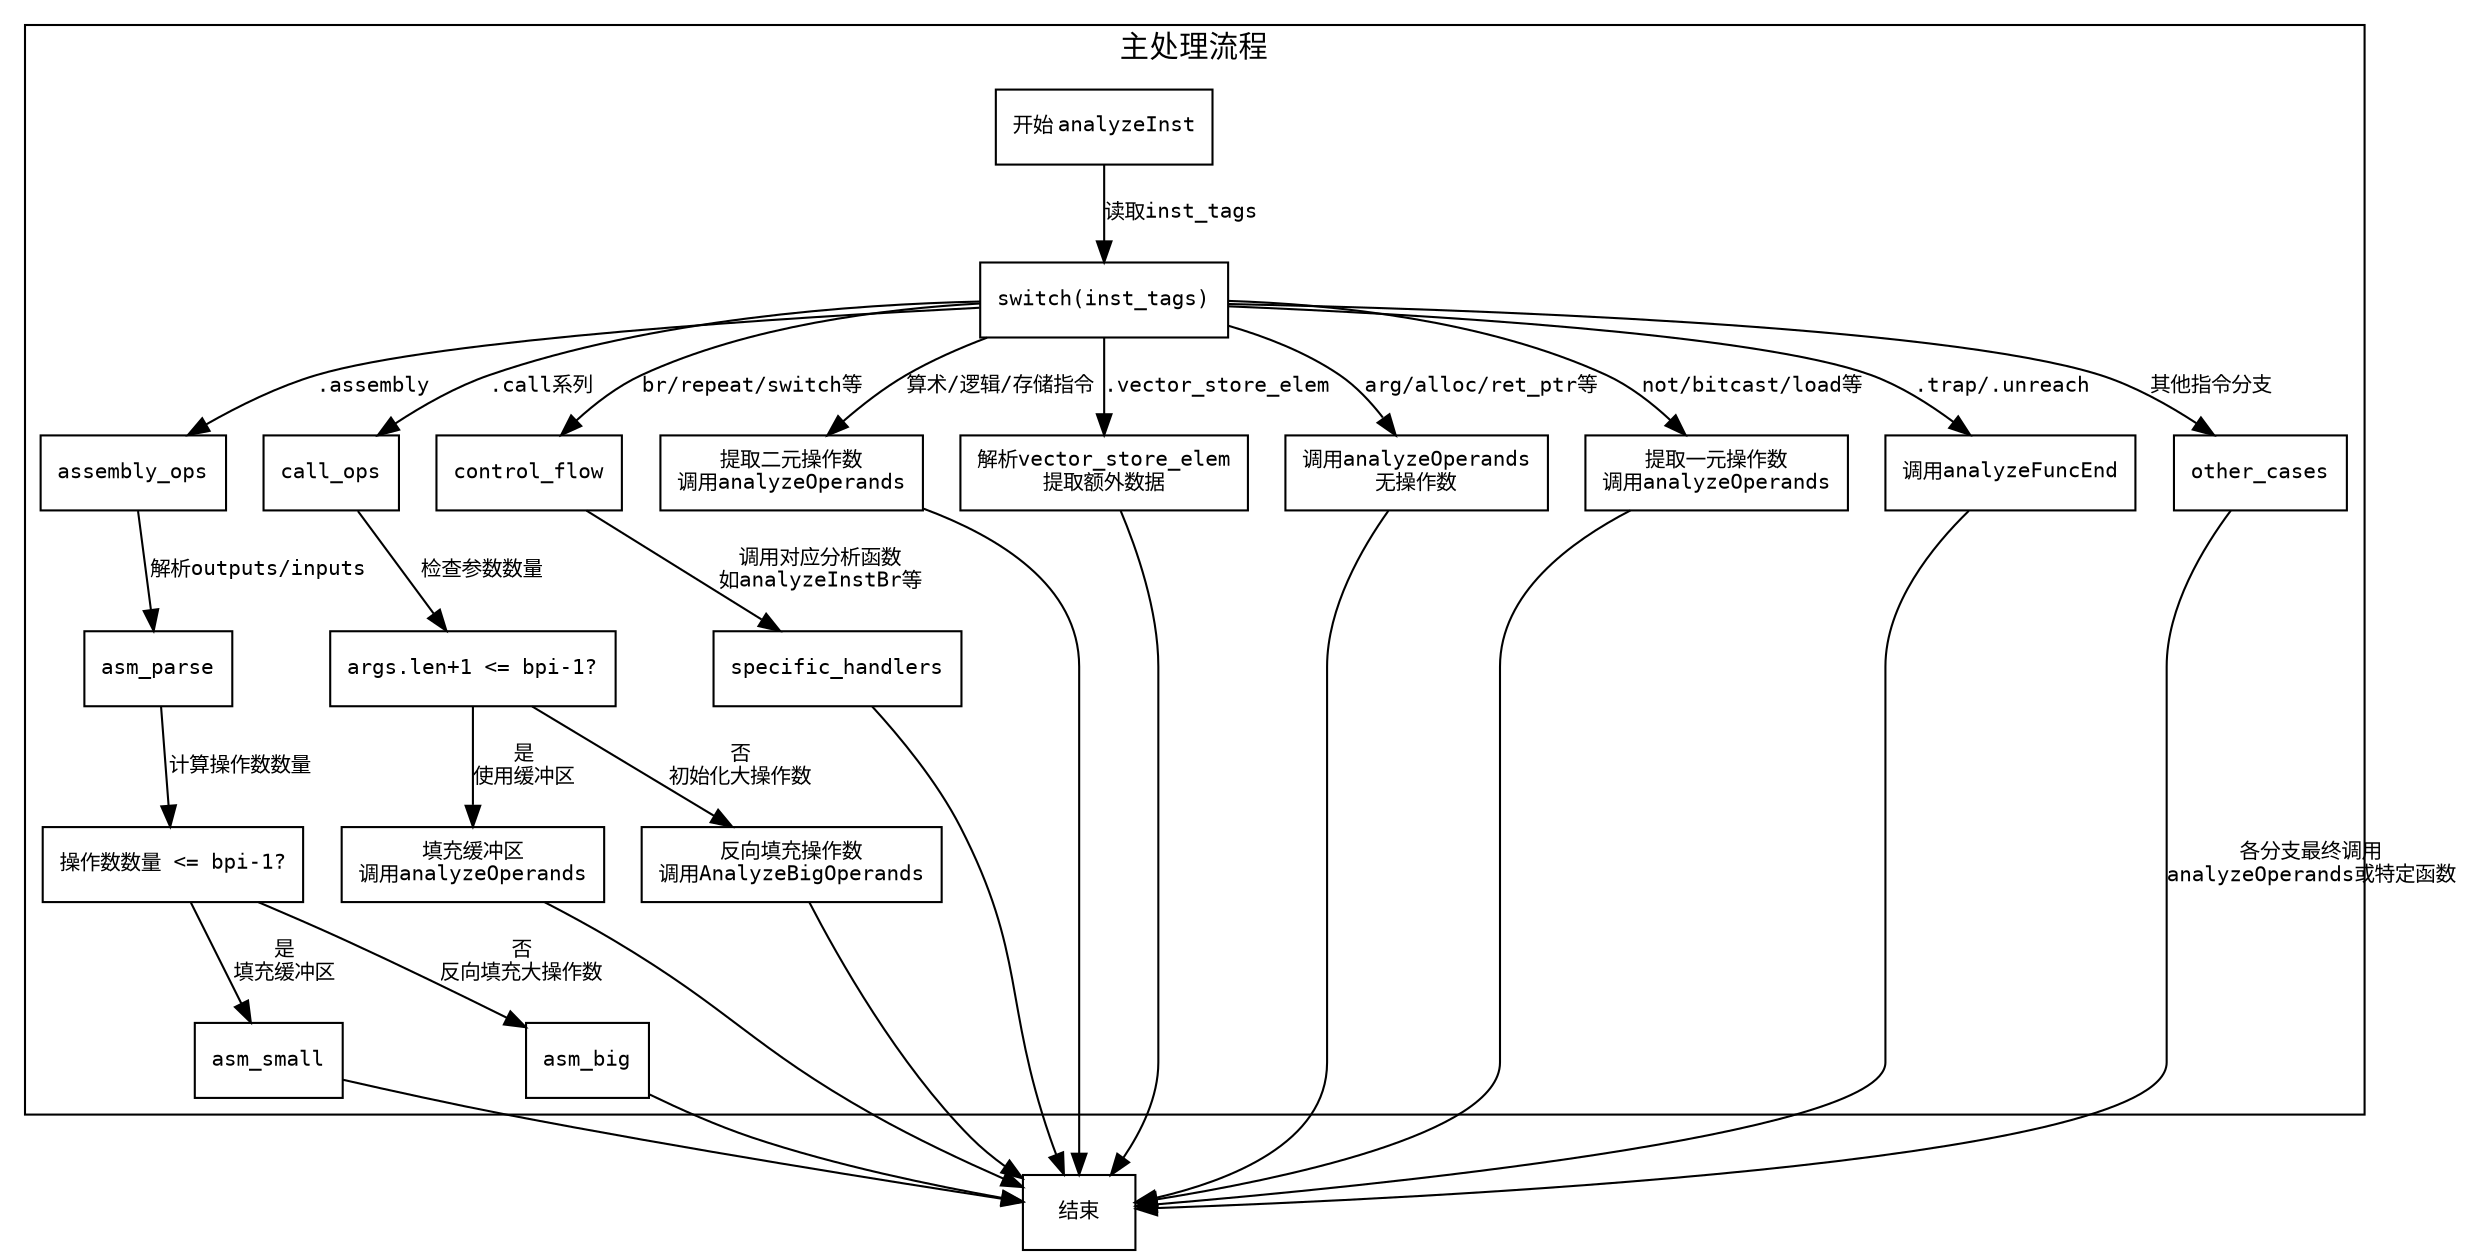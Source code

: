 
digraph flowchart {
    node [shape=rectangle, fontname="Courier", fontsize=10];
    edge [fontname="Courier", fontsize=10];

    start [label="开始 analyzeInst"];
    end [label="结束"];

    subgraph cluster_main {
        label="主处理流程";
        
        start -> switch_inst [label="读取inst_tags"];
        switch_inst [label="switch(inst_tags)"];
        
        switch_inst -> bin_ops [label="算术/逻辑/存储指令"];
        switch_inst -> vector_store [label=".vector_store_elem"];
        switch_inst -> no_operands [label="arg/alloc/ret_ptr等"];
        switch_inst -> unary_ops [label="not/bitcast/load等"];
        switch_inst -> func_end [label=".trap/.unreach"];
        switch_inst -> call_ops [label=".call系列"];
        switch_inst -> assembly_ops [label=".assembly"];
        switch_inst -> control_flow [label="br/repeat/switch等"];
        switch_inst -> other_cases [label="其他指令分支"];
        
        bin_ops [label="提取二元操作数\n调用analyzeOperands"];
        vector_store [label="解析vector_store_elem\n提取额外数据"];
        no_operands [label="调用analyzeOperands\n无操作数"];
        unary_ops [label="提取一元操作数\n调用analyzeOperands"];
        func_end [label="调用analyzeFuncEnd"];
        
        call_ops -> call_check [label="检查参数数量"];
        call_check [label="args.len+1 <= bpi-1?"];
        call_check -> call_small [label="是\n使用缓冲区"];
        call_check -> call_big [label="否\n初始化大操作数"];
        call_small [label="填充缓冲区\n调用analyzeOperands"];
        call_big [label="反向填充操作数\n调用AnalyzeBigOperands"];
        
        assembly_ops -> asm_parse [label="解析outputs/inputs"];
        asm_parse -> asm_check [label="计算操作数数量"];
        asm_check [label="操作数数量 <= bpi-1?"];
        asm_check -> asm_small [label="是\n填充缓冲区"];
        asm_check -> asm_big [label="否\n反向填充大操作数"];
        
        control_flow -> specific_handlers [label="调用对应分析函数\n如analyzeInstBr等"];
    }

    bin_ops -> end;
    vector_store -> end;
    no_operands -> end;
    unary_ops -> end;
    func_end -> end;
    call_small -> end;
    call_big -> end;
    asm_small -> end;
    asm_big -> end;
    specific_handlers -> end;
    other_cases -> end [label="各分支最终调用\nanalyzeOperands或特定函数"];
}
